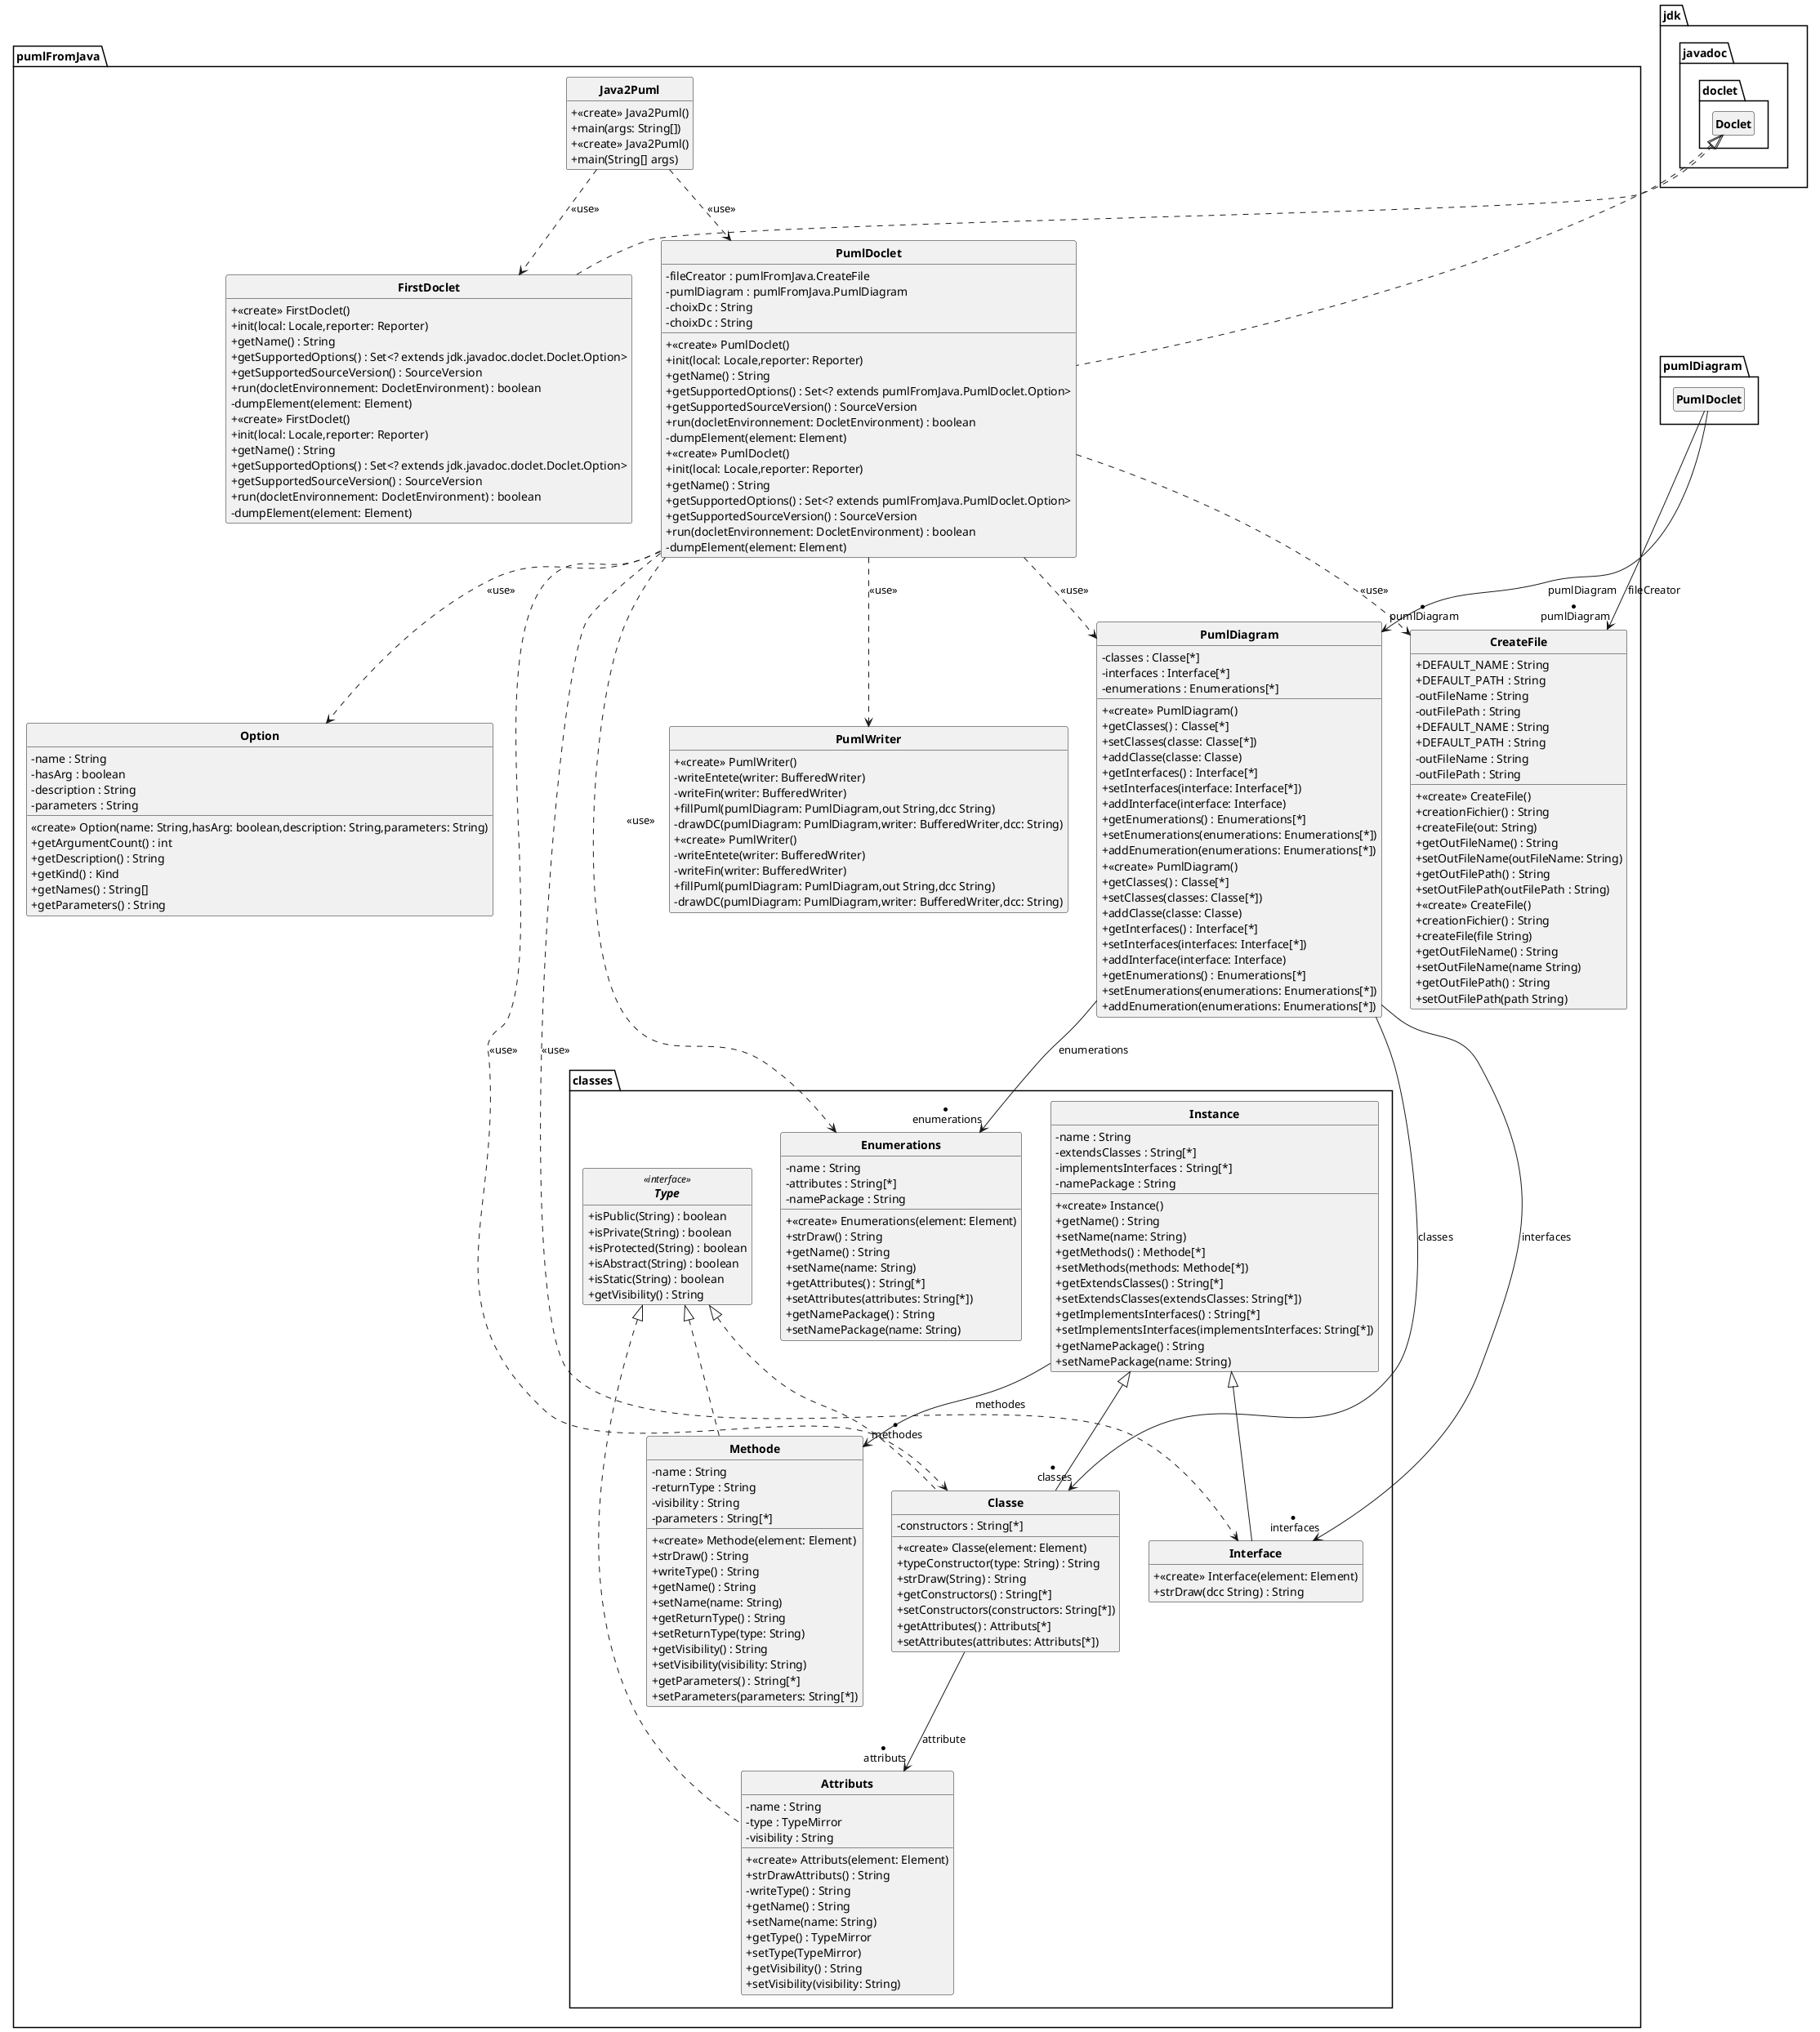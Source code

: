 @startuml
'https://plantuml.com/class-diagram
skinparam classAttributeIconSize 0
skinparam classFontStyle Bold
skinparam style strictuml
hide empty members

class pumlFromJava.PumlDiagram {
+<<create>> PumlDiagram()
+ getClasses() : Classe[*]
+ setClasses(classe: Classe[*])
+ addClasse(classe: Classe)
+ getInterfaces() : Interface[*]
+ setInterfaces(interface: Interface[*])
+ addInterface(interface: Interface)
+ getEnumerations() : Enumerations[*]
+ setEnumerations(enumerations: Enumerations[*])
+ addEnumeration(enumerations: Enumerations[*])
}
class pumlFromJava.CreateFile {
+ DEFAULT_NAME : String
+ DEFAULT_PATH : String
- outFileName : String
- outFilePath : String
+<<create>> CreateFile()
+ creationFichier() : String
+ createFile(out: String)
+ getOutFileName() : String
+ setOutFileName(outFileName: String)
+ getOutFilePath() : String
+ setOutFilePath(outFilePath : String)
}
class pumlFromJava.PumlWriter {
+<<create>> PumlWriter()
- writeEntete(writer: BufferedWriter)
- writeFin(writer: BufferedWriter)
+ fillPuml(pumlDiagram: PumlDiagram,out String,dcc String)
- drawDC(pumlDiagram: PumlDiagram,writer: BufferedWriter,dcc: String)
}
class pumlFromJava.FirstDoclet {
+<<create>> FirstDoclet()
+ init(local: Locale,reporter: Reporter)
+ getName() : String
+ getSupportedOptions() : Set<? extends jdk.javadoc.doclet.Doclet.Option>
+ getSupportedSourceVersion() : SourceVersion
+ run(docletEnvironnement: DocletEnvironment) : boolean
- dumpElement(element: Element)
}
class pumlFromJava.PumlDoclet {
- fileCreator : pumlFromJava.CreateFile
- pumlDiagram : pumlFromJava.PumlDiagram
- choixDc : String
+<<create>> PumlDoclet()
+ init(local: Locale,reporter: Reporter)
+ getName() : String
+ getSupportedOptions() : Set<? extends pumlFromJava.PumlDoclet.Option>
+ getSupportedSourceVersion() : SourceVersion
+ run(docletEnvironnement: DocletEnvironment) : boolean
- dumpElement(element: Element)
}
class pumlFromJava.Java2Puml {
+<<create>> Java2Puml()
+ main(args: String[])
}
class pumlFromJava.classes.Instance {
- name : String
- extendsClasses : String[*]
- implementsInterfaces : String[*]
- namePackage : String
+<<create>> Instance()
+ getName() : String
+ setName(name: String)
+ getMethods() : Methode[*]
+ setMethods(methods: Methode[*])
+ getExtendsClasses() : String[*]
+ setExtendsClasses(extendsClasses: String[*])
+ getImplementsInterfaces() : String[*]
+ setImplementsInterfaces(implementsInterfaces: String[*])
+ getNamePackage() : String
+ setNamePackage(name: String)
}
class pumlFromJava.classes.Enumerations {
- name : String
- attributes : String[*]
- namePackage : String
+<<create>> Enumerations(element: Element)
+ strDraw() : String
+ getName() : String
+ setName(name: String)
+ getAttributes() : String[*]
+ setAttributes(attributes: String[*])
+ getNamePackage() : String
+ setNamePackage(name: String)
}
class pumlFromJava.classes.Interface {
+<<create>> Interface(element: Element)
+ strDraw(dcc String) : String
}
class pumlFromJava.classes.Methode {
- name : String
- returnType : String
- visibility : String
- parameters : String[*]
+<<create>> Methode(element: Element)
+ strDraw() : String
+ writeType() : String
+ getName() : String
+ setName(name: String)
+ getReturnType() : String
+ setReturnType(type: String)
+ getVisibility() : String
+ setVisibility(visibility: String)
+ getParameters() : String[*]
+ setParameters(parameters: String[*])
}
class pumlFromJava.classes.Attributs {
- name : String
- type : TypeMirror
- visibility : String
+<<create>> Attributs(element: Element)
+ strDrawAttributs() : String
- writeType() : String
+ getName() : String
+ setName(name: String)
+ getType() : TypeMirror
+ setType(TypeMirror)
+ getVisibility() : String
+ setVisibility(visibility: String)
}
class pumlFromJava.classes.Classe {
- constructors : String[*]
+<<create>> Classe(element: Element)
+ typeConstructor(type: String) : String
+ strDraw(String) : String
+ getConstructors() : String[*]
+ setConstructors(constructors: String[*])
+ getAttributes() : Attributs[*]
+ setAttributes(attributes: Attributs[*])
}
class pumlFromJava.PumlDiagram {
- classes : Classe[*]
- interfaces : Interface[*]
- enumerations : Enumerations[*]
+<<create>> PumlDiagram()
+ getClasses() : Classe[*]
+ setClasses(classes: Classe[*])
+ addClasse(classe: Classe)
+ getInterfaces() : Interface[*]
+ setInterfaces(interfaces: Interface[*])
+ addInterface(interface: Interface)
+ getEnumerations() : Enumerations[*]
+ setEnumerations(enumerations: Enumerations[*])
+ addEnumeration(enumerations: Enumerations[*])
}
class pumlFromJava.CreateFile {
+ DEFAULT_NAME : String
+ DEFAULT_PATH : String
- outFileName : String
- outFilePath : String
+<<create>> CreateFile()
+ creationFichier() : String
+ createFile(file String)
+ getOutFileName() : String
+ setOutFileName(name String)
+ getOutFilePath() : String
+ setOutFilePath(path String)
}
class pumlFromJava.PumlWriter {
+<<create>> PumlWriter()
- writeEntete(writer: BufferedWriter)
- writeFin(writer: BufferedWriter)
+ fillPuml(pumlDiagram: PumlDiagram,out String,dcc String)
- drawDC(pumlDiagram: PumlDiagram,writer: BufferedWriter,dcc: String)
}
class pumlFromJava.FirstDoclet {
+<<create>> FirstDoclet()
+ init(local: Locale,reporter: Reporter)
+ getName() : String
+ getSupportedOptions() : Set<? extends jdk.javadoc.doclet.Doclet.Option>
+ getSupportedSourceVersion() : SourceVersion
+ run(docletEnvironnement: DocletEnvironment) : boolean
- dumpElement(element: Element)
}
class pumlFromJava.PumlDoclet {
- choixDc : String
+<<create>> PumlDoclet()
+ init(local: Locale,reporter: Reporter)
+ getName() : String
+ getSupportedOptions() : Set<? extends pumlFromJava.PumlDoclet.Option>
+ getSupportedSourceVersion() : SourceVersion
+ run(docletEnvironnement: DocletEnvironment) : boolean
- dumpElement(element: Element)
}
class pumlFromJava.Java2Puml {
+<<create>> Java2Puml()
+ main(String[] args)
}
class pumlFromJava.Option {
- name : String
- hasArg : boolean
- description : String
- parameters : String
<<create>> Option(name: String,hasArg: boolean,description: String,parameters: String)
+ getArgumentCount() : int
+ getDescription() : String
+ getKind() : Kind
+ getNames() : String[]
+ getParameters() : String
}
interface pumlFromJava.classes.Type<<interface>> {
+ isPublic(String) : boolean
+ isPrivate(String) : boolean
+ isProtected(String) : boolean
+ isAbstract(String) : boolean
+ isStatic(String) : boolean
+ getVisibility() : String
}

pumlFromJava.classes.Instance <|-- pumlFromJava.classes.Interface
jdk.javadoc.doclet.Doclet <|.. pumlFromJava.FirstDoclet
jdk.javadoc.doclet.Doclet <|.. pumlFromJava.PumlDoclet
pumlFromJava.PumlDoclet +.. pumlFromJava.PumlDoclet.Option
pumlFromJava.Option <|.. pumlFromJava.PumlDoclet.Option
pumlFromJava.classes.Type <|.. pumlFromJava.classes.Methode
pumlFromJava.classes.Type <|.. pumlFromJava.classes.Classe
pumlFromJava.classes.Instance <|-- pumlFromJava.classes.Classe
pumlFromJava.classes.Type <|.. pumlFromJava.classes.Attributs

pumlFromJava.PumlDoclet ..> pumlFromJava.Option : <<use>>
pumlFromJava.PumlDoclet ..> pumlFromJava.PumlDiagram : <<use>>
pumlFromJava.PumlDoclet ..> pumlFromJava.CreateFile : <<use>>
pumlFromJava.PumlDoclet ..> pumlFromJava.PumlWriter : <<use>>
pumlFromJava.PumlDoclet ..> pumlFromJava.classes.Classe : <<use>>
pumlFromJava.PumlDoclet ..> pumlFromJava.classes.Interface : <<use>>
pumlFromJava.PumlDoclet ..> pumlFromJava.classes.Enumerations : <<use>>
pumlFromJava.Java2Puml ..> pumlFromJava.PumlDoclet : <<use>>
pumlFromJava.Java2Puml ..> pumlFromJava.FirstDoclet : <<use>>

pumlFromJava.classes.Instance --> "* \n methodes" pumlFromJava.classes.Methode : methodes
pumlFromJava.classes.Classe --> "* \n attributs" pumlFromJava.classes.Attributs : attribute

pumlFromJava.PumlDiagram --> "* \n classes" pumlFromJava.classes.Classe : classes
pumlFromJava.PumlDiagram --> "* \n interfaces" pumlFromJava.classes.Interface : interfaces
pumlFromJava.PumlDiagram --> "* \n enumerations" pumlFromJava.classes.Enumerations : enumerations

pumlDiagram.PumlDoclet --> "* \n pumlDiagram" pumlFromJava.PumlDiagram : pumlDiagram
pumlDiagram.PumlDoclet --> "* \n pumlDiagram" pumlFromJava.CreateFile : fileCreator
@enduml
